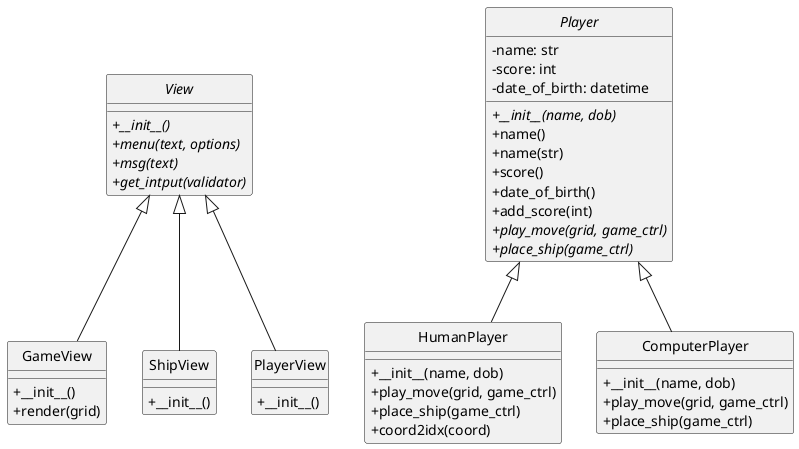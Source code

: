 @startuml battleship_class_diagram

skinparam classAttributeIconSize 0
'left to right direction
hide circle

abstract class View {
    + __init__() {abstract}
    + menu(text, options) {abstract}
    + msg(text) {abstract}
    + get_intput(validator) {abstract}
}

class GameView {
    + __init__()
    + render(grid)
}

class ShipView {
    + __init__()
}

class PlayerView {
    + __init__()
}

abstract class Player {
    - name: str
    - score: int
    - date_of_birth: datetime
    + __init__(name, dob) {abstract}
    + name()
    + name(str)
    + score()
    + date_of_birth()
    + add_score(int)
    + play_move(grid, game_ctrl) {abstract}
    + place_ship(game_ctrl) {abstract}
}

class HumanPlayer {
    + __init__(name, dob)
    + play_move(grid, game_ctrl)
    + place_ship(game_ctrl)
    + coord2idx(coord)
}

class ComputerPlayer {
    + __init__(name, dob)
    + play_move(grid, game_ctrl)
    + place_ship(game_ctrl)
}

Player <|-- HumanPlayer
Player <|-- ComputerPlayer

View <|-- ShipView
View <|-- GameView
View <|-- PlayerView

@enduml